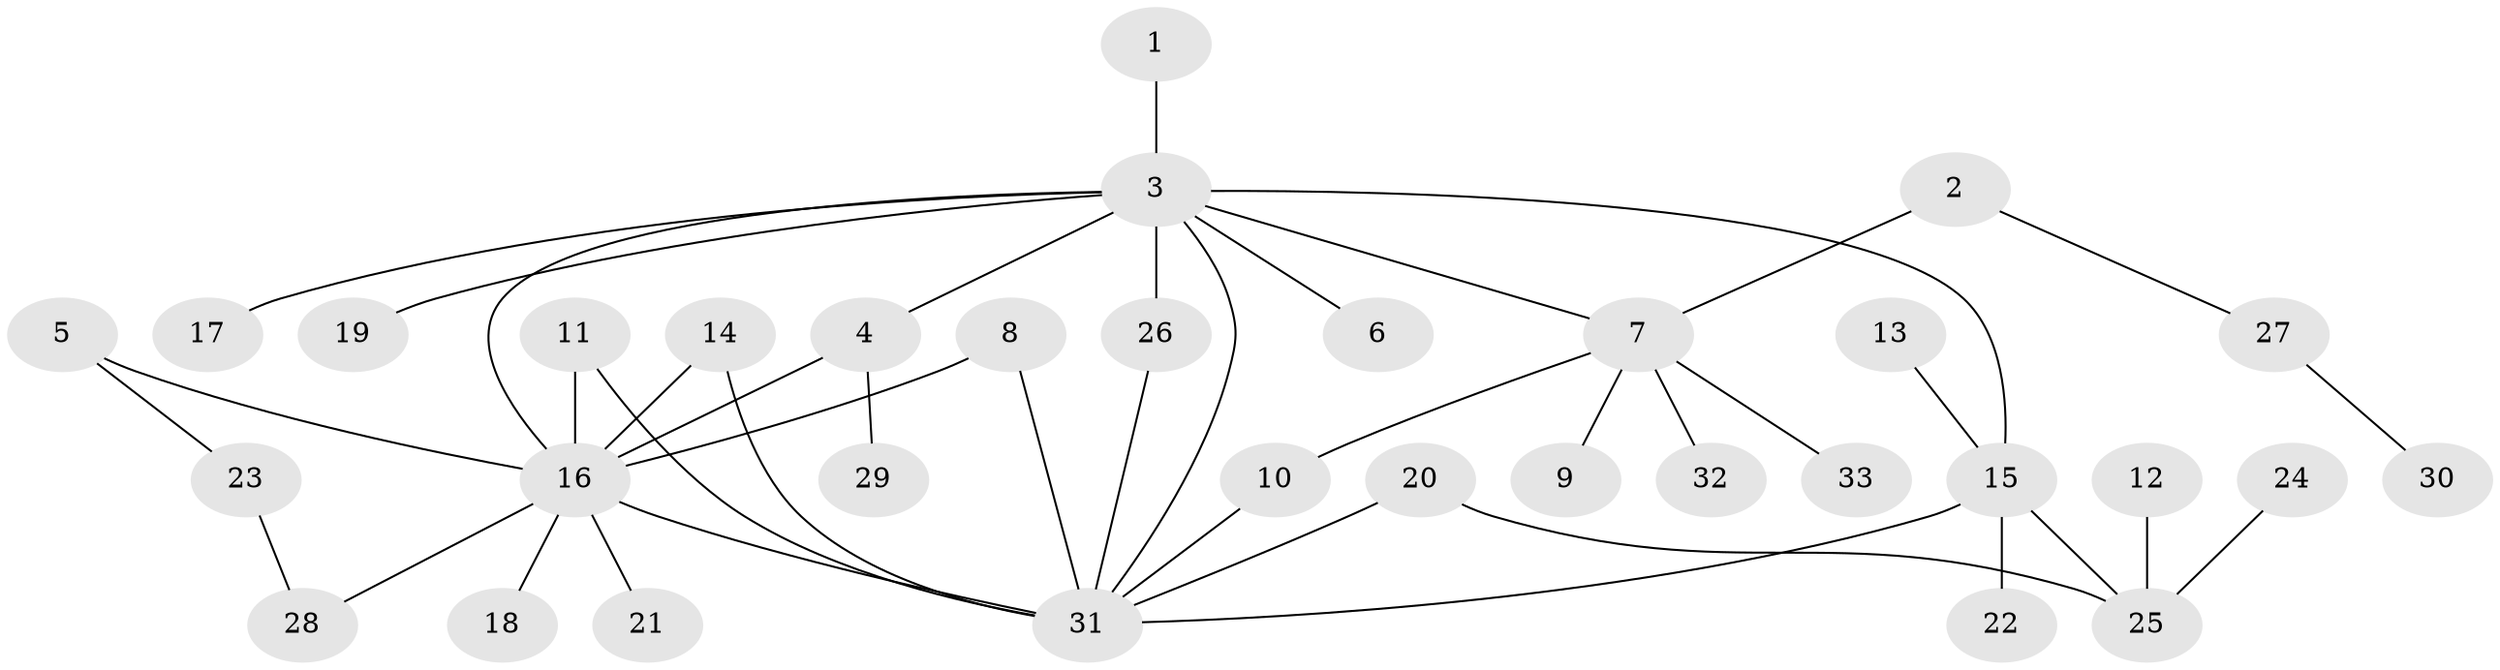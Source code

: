// original degree distribution, {5: 0.015384615384615385, 6: 0.015384615384615385, 4: 0.03076923076923077, 11: 0.015384615384615385, 14: 0.015384615384615385, 1: 0.5384615384615384, 8: 0.015384615384615385, 3: 0.12307692307692308, 2: 0.2153846153846154, 15: 0.015384615384615385}
// Generated by graph-tools (version 1.1) at 2025/01/03/09/25 03:01:42]
// undirected, 33 vertices, 42 edges
graph export_dot {
graph [start="1"]
  node [color=gray90,style=filled];
  1;
  2;
  3;
  4;
  5;
  6;
  7;
  8;
  9;
  10;
  11;
  12;
  13;
  14;
  15;
  16;
  17;
  18;
  19;
  20;
  21;
  22;
  23;
  24;
  25;
  26;
  27;
  28;
  29;
  30;
  31;
  32;
  33;
  1 -- 3 [weight=1.0];
  2 -- 7 [weight=1.0];
  2 -- 27 [weight=1.0];
  3 -- 4 [weight=1.0];
  3 -- 6 [weight=1.0];
  3 -- 7 [weight=1.0];
  3 -- 15 [weight=1.0];
  3 -- 16 [weight=1.0];
  3 -- 17 [weight=1.0];
  3 -- 19 [weight=1.0];
  3 -- 26 [weight=1.0];
  3 -- 31 [weight=1.0];
  4 -- 16 [weight=1.0];
  4 -- 29 [weight=1.0];
  5 -- 16 [weight=1.0];
  5 -- 23 [weight=1.0];
  7 -- 9 [weight=1.0];
  7 -- 10 [weight=1.0];
  7 -- 32 [weight=1.0];
  7 -- 33 [weight=1.0];
  8 -- 16 [weight=1.0];
  8 -- 31 [weight=1.0];
  10 -- 31 [weight=1.0];
  11 -- 16 [weight=1.0];
  11 -- 31 [weight=1.0];
  12 -- 25 [weight=1.0];
  13 -- 15 [weight=1.0];
  14 -- 16 [weight=1.0];
  14 -- 31 [weight=1.0];
  15 -- 22 [weight=1.0];
  15 -- 25 [weight=1.0];
  15 -- 31 [weight=1.0];
  16 -- 18 [weight=1.0];
  16 -- 21 [weight=1.0];
  16 -- 28 [weight=1.0];
  16 -- 31 [weight=1.0];
  20 -- 25 [weight=1.0];
  20 -- 31 [weight=1.0];
  23 -- 28 [weight=1.0];
  24 -- 25 [weight=1.0];
  26 -- 31 [weight=1.0];
  27 -- 30 [weight=1.0];
}
